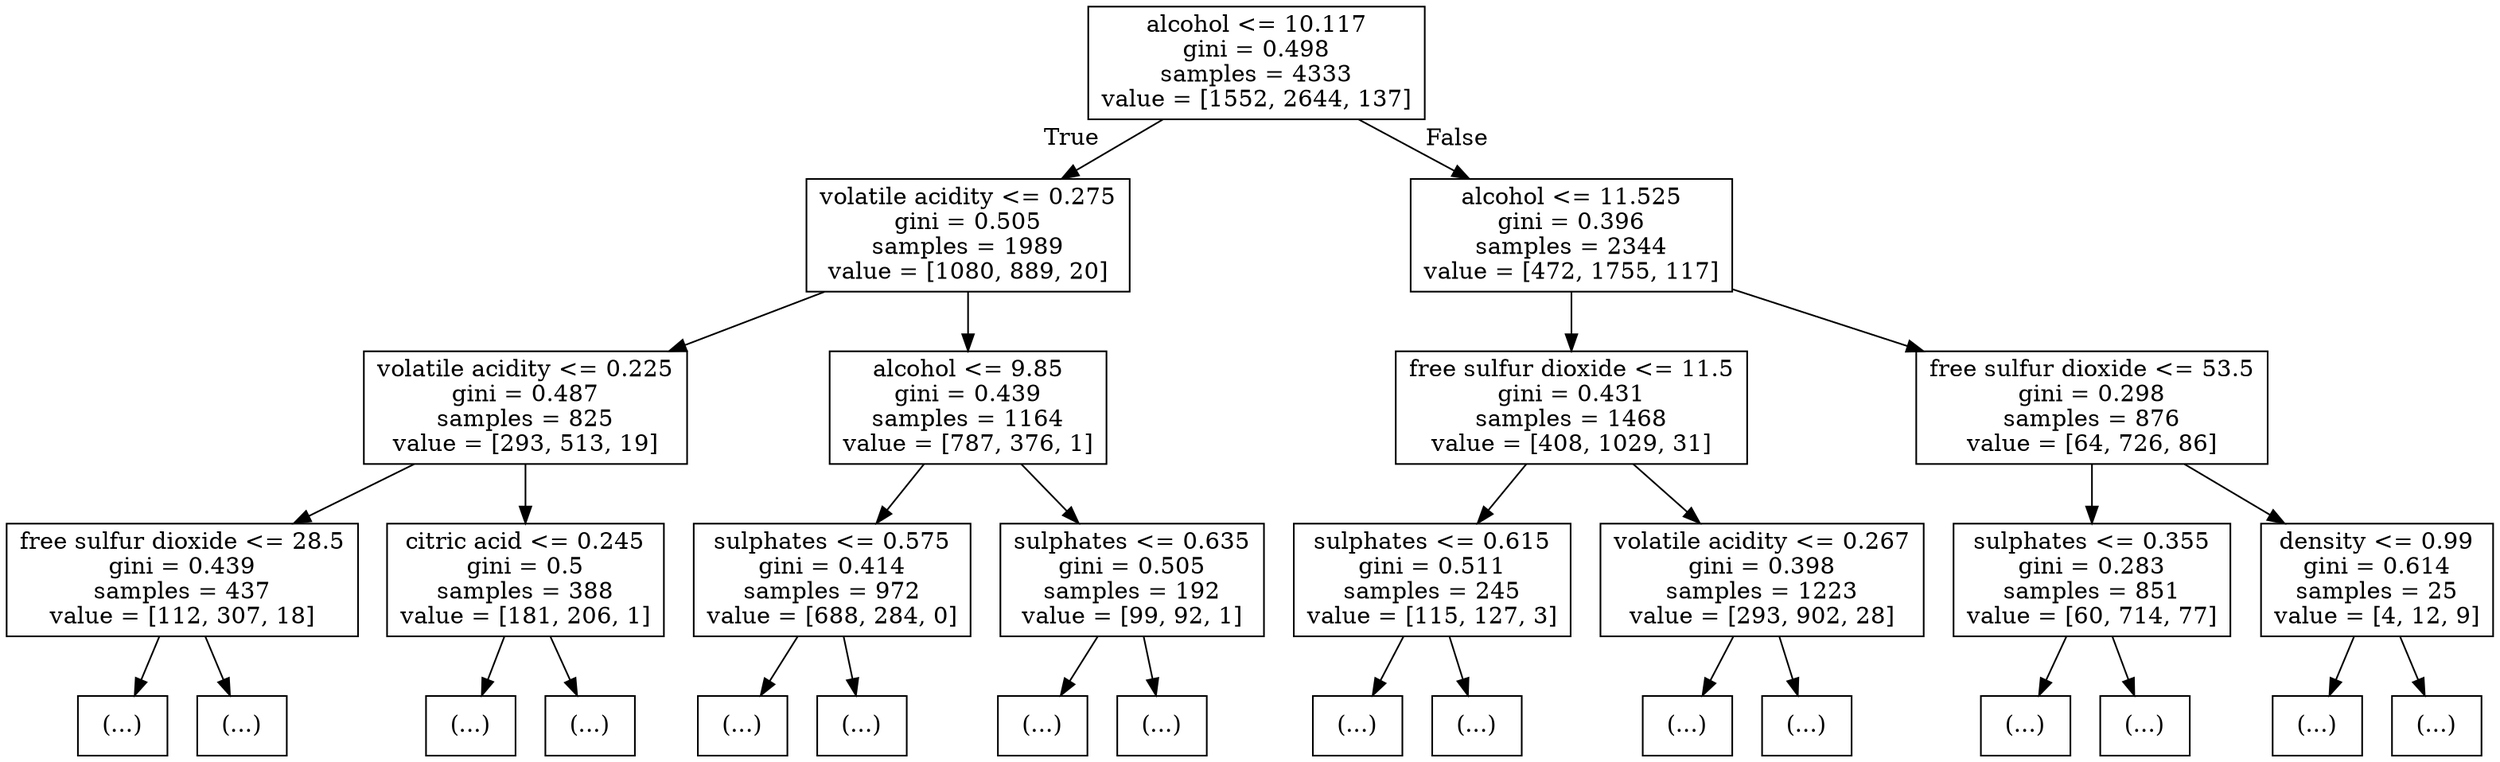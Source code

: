 digraph Tree {
node [shape=box] ;
0 [label="alcohol <= 10.117\ngini = 0.498\nsamples = 4333\nvalue = [1552, 2644, 137]"] ;
1 [label="volatile acidity <= 0.275\ngini = 0.505\nsamples = 1989\nvalue = [1080, 889, 20]"] ;
0 -> 1 [labeldistance=2.5, labelangle=45, headlabel="True"] ;
2 [label="volatile acidity <= 0.225\ngini = 0.487\nsamples = 825\nvalue = [293, 513, 19]"] ;
1 -> 2 ;
3 [label="free sulfur dioxide <= 28.5\ngini = 0.439\nsamples = 437\nvalue = [112, 307, 18]"] ;
2 -> 3 ;
4 [label="(...)"] ;
3 -> 4 ;
55 [label="(...)"] ;
3 -> 55 ;
156 [label="citric acid <= 0.245\ngini = 0.5\nsamples = 388\nvalue = [181, 206, 1]"] ;
2 -> 156 ;
157 [label="(...)"] ;
156 -> 157 ;
176 [label="(...)"] ;
156 -> 176 ;
303 [label="alcohol <= 9.85\ngini = 0.439\nsamples = 1164\nvalue = [787, 376, 1]"] ;
1 -> 303 ;
304 [label="sulphates <= 0.575\ngini = 0.414\nsamples = 972\nvalue = [688, 284, 0]"] ;
303 -> 304 ;
305 [label="(...)"] ;
304 -> 305 ;
526 [label="(...)"] ;
304 -> 526 ;
649 [label="sulphates <= 0.635\ngini = 0.505\nsamples = 192\nvalue = [99, 92, 1]"] ;
303 -> 649 ;
650 [label="(...)"] ;
649 -> 650 ;
723 [label="(...)"] ;
649 -> 723 ;
740 [label="alcohol <= 11.525\ngini = 0.396\nsamples = 2344\nvalue = [472, 1755, 117]"] ;
0 -> 740 [labeldistance=2.5, labelangle=-45, headlabel="False"] ;
741 [label="free sulfur dioxide <= 11.5\ngini = 0.431\nsamples = 1468\nvalue = [408, 1029, 31]"] ;
740 -> 741 ;
742 [label="sulphates <= 0.615\ngini = 0.511\nsamples = 245\nvalue = [115, 127, 3]"] ;
741 -> 742 ;
743 [label="(...)"] ;
742 -> 743 ;
798 [label="(...)"] ;
742 -> 798 ;
841 [label="volatile acidity <= 0.267\ngini = 0.398\nsamples = 1223\nvalue = [293, 902, 28]"] ;
741 -> 841 ;
842 [label="(...)"] ;
841 -> 842 ;
1087 [label="(...)"] ;
841 -> 1087 ;
1292 [label="free sulfur dioxide <= 53.5\ngini = 0.298\nsamples = 876\nvalue = [64, 726, 86]"] ;
740 -> 1292 ;
1293 [label="sulphates <= 0.355\ngini = 0.283\nsamples = 851\nvalue = [60, 714, 77]"] ;
1292 -> 1293 ;
1294 [label="(...)"] ;
1293 -> 1294 ;
1343 [label="(...)"] ;
1293 -> 1343 ;
1574 [label="density <= 0.99\ngini = 0.614\nsamples = 25\nvalue = [4, 12, 9]"] ;
1292 -> 1574 ;
1575 [label="(...)"] ;
1574 -> 1575 ;
1578 [label="(...)"] ;
1574 -> 1578 ;
}